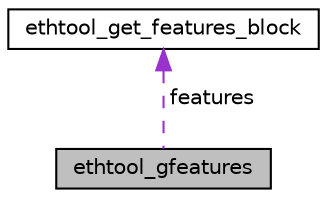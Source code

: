 digraph G
{
  edge [fontname="Helvetica",fontsize="10",labelfontname="Helvetica",labelfontsize="10"];
  node [fontname="Helvetica",fontsize="10",shape=record];
  Node1 [label="ethtool_gfeatures",height=0.2,width=0.4,color="black", fillcolor="grey75", style="filled" fontcolor="black"];
  Node2 -> Node1 [dir="back",color="darkorchid3",fontsize="10",style="dashed",label=" features" ,fontname="Helvetica"];
  Node2 [label="ethtool_get_features_block",height=0.2,width=0.4,color="black", fillcolor="white", style="filled",URL="$structethtool__get__features__block.html"];
}
